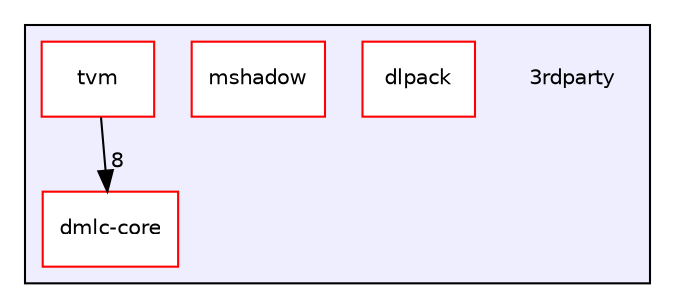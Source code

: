 digraph "/work/mxnet/3rdparty" {
  compound=true
  node [ fontsize="10", fontname="Helvetica"];
  edge [ labelfontsize="10", labelfontname="Helvetica"];
  subgraph clusterdir_8cab8f464681f7cc51cee77e79a434cd {
    graph [ bgcolor="#eeeeff", pencolor="black", label="" URL="dir_8cab8f464681f7cc51cee77e79a434cd.html"];
    dir_8cab8f464681f7cc51cee77e79a434cd [shape=plaintext label="3rdparty"];
    dir_b5280357cca7875cb502638eb1a4cba4 [shape=box label="dlpack" color="red" fillcolor="white" style="filled" URL="dir_b5280357cca7875cb502638eb1a4cba4.html"];
    dir_82e31a22178767beedddc7597fd1ecb6 [shape=box label="dmlc-core" color="red" fillcolor="white" style="filled" URL="dir_82e31a22178767beedddc7597fd1ecb6.html"];
    dir_3e48ced36faa4eaa1b41f6d960bf0edb [shape=box label="mshadow" color="red" fillcolor="white" style="filled" URL="dir_3e48ced36faa4eaa1b41f6d960bf0edb.html"];
    dir_d40daf7ef9783ad6669561b9a39523a5 [shape=box label="tvm" color="red" fillcolor="white" style="filled" URL="dir_d40daf7ef9783ad6669561b9a39523a5.html"];
  }
  dir_d40daf7ef9783ad6669561b9a39523a5->dir_82e31a22178767beedddc7597fd1ecb6 [headlabel="8", labeldistance=1.5 headhref="dir_000011_000004.html"];
}
